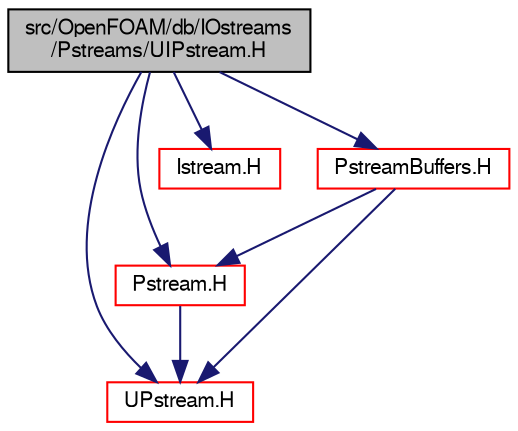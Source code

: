 digraph "src/OpenFOAM/db/IOstreams/Pstreams/UIPstream.H"
{
  bgcolor="transparent";
  edge [fontname="FreeSans",fontsize="10",labelfontname="FreeSans",labelfontsize="10"];
  node [fontname="FreeSans",fontsize="10",shape=record];
  Node0 [label="src/OpenFOAM/db/IOstreams\l/Pstreams/UIPstream.H",height=0.2,width=0.4,color="black", fillcolor="grey75", style="filled", fontcolor="black"];
  Node0 -> Node1 [color="midnightblue",fontsize="10",style="solid",fontname="FreeSans"];
  Node1 [label="Pstream.H",height=0.2,width=0.4,color="red",URL="$a09134.html"];
  Node1 -> Node2 [color="midnightblue",fontsize="10",style="solid",fontname="FreeSans"];
  Node2 [label="UPstream.H",height=0.2,width=0.4,color="red",URL="$a09164.html"];
  Node0 -> Node2 [color="midnightblue",fontsize="10",style="solid",fontname="FreeSans"];
  Node0 -> Node70 [color="midnightblue",fontsize="10",style="solid",fontname="FreeSans"];
  Node70 [label="Istream.H",height=0.2,width=0.4,color="red",URL="$a09092.html"];
  Node0 -> Node76 [color="midnightblue",fontsize="10",style="solid",fontname="FreeSans"];
  Node76 [label="PstreamBuffers.H",height=0.2,width=0.4,color="red",URL="$a09140.html"];
  Node76 -> Node1 [color="midnightblue",fontsize="10",style="solid",fontname="FreeSans"];
  Node76 -> Node2 [color="midnightblue",fontsize="10",style="solid",fontname="FreeSans"];
}
